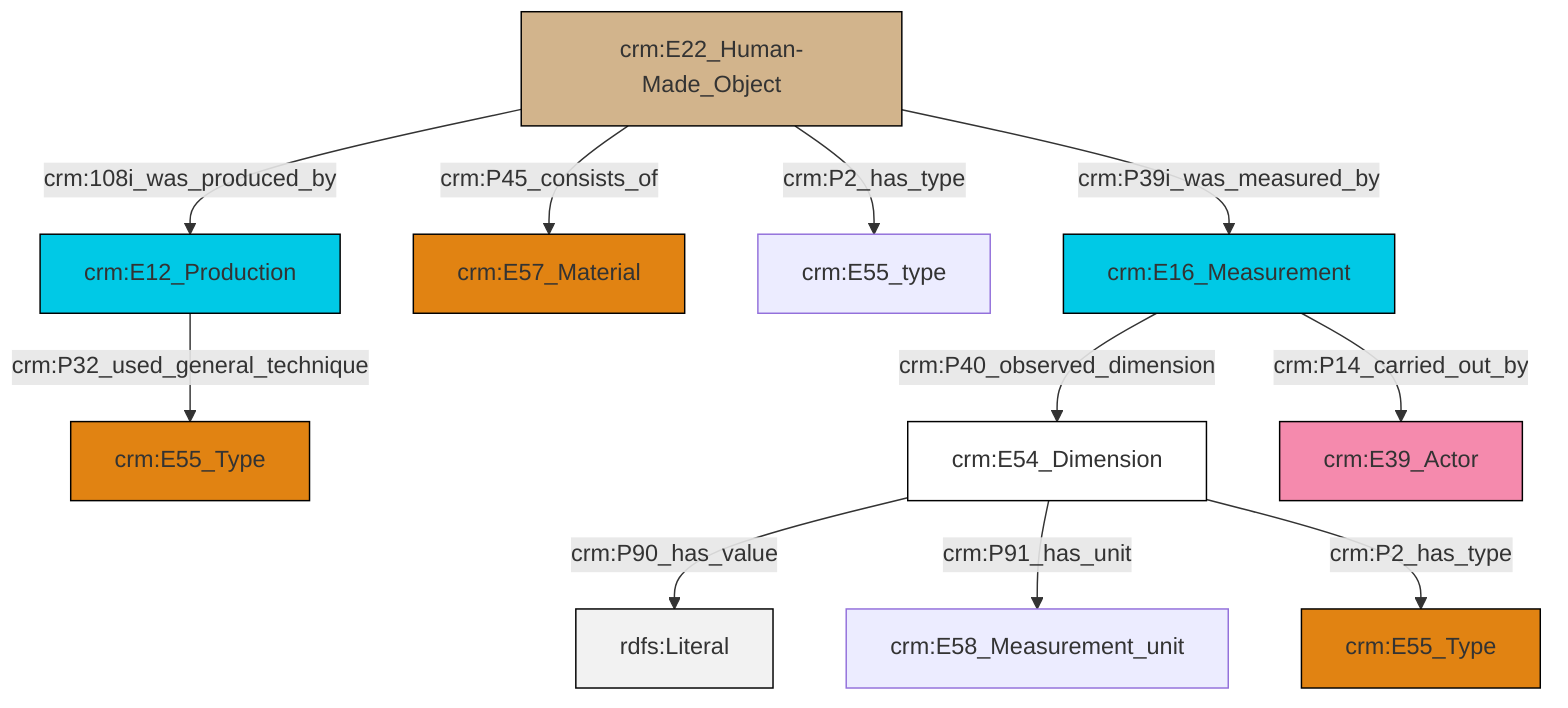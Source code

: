 graph TD
classDef Literal fill:#f2f2f2,stroke:#000000;
classDef CRM_Entity fill:#FFFFFF,stroke:#000000;
classDef Temporal_Entity fill:#00C9E6, stroke:#000000;
classDef Type fill:#E18312, stroke:#000000;
classDef Time-Span fill:#2C9C91, stroke:#000000;
classDef Appellation fill:#FFEB7F, stroke:#000000;
classDef Place fill:#008836, stroke:#000000;
classDef Persistent_Item fill:#B266B2, stroke:#000000;
classDef Conceptual_Object fill:#FFD700, stroke:#000000;
classDef Physical_Thing fill:#D2B48C, stroke:#000000;
classDef Actor fill:#f58aad, stroke:#000000;
classDef PC_Classes fill:#4ce600, stroke:#000000;
classDef Multi fill:#cccccc,stroke:#000000;

0["crm:E54_Dimension"]:::CRM_Entity -->|crm:P90_has_value| 1[rdfs:Literal]:::Literal
2["crm:E12_Production"]:::Temporal_Entity -->|crm:P32_used_general_technique| 3["crm:E55_Type"]:::Type
4["crm:E22_Human-Made_Object"]:::Physical_Thing -->|crm:108i_was_produced_by| 2["crm:E12_Production"]:::Temporal_Entity
6["crm:E16_Measurement"]:::Temporal_Entity -->|crm:P40_observed_dimension| 0["crm:E54_Dimension"]:::CRM_Entity
0["crm:E54_Dimension"]:::CRM_Entity -->|crm:P91_has_unit| 7["crm:E58_Measurement_unit"]:::Default
6["crm:E16_Measurement"]:::Temporal_Entity -->|crm:P14_carried_out_by| 15["crm:E39_Actor"]:::Actor
4["crm:E22_Human-Made_Object"]:::Physical_Thing -->|crm:P45_consists_of| 11["crm:E57_Material"]:::Type
0["crm:E54_Dimension"]:::CRM_Entity -->|crm:P2_has_type| 16["crm:E55_Type"]:::Type
4["crm:E22_Human-Made_Object"]:::Physical_Thing -->|crm:P2_has_type| 17["crm:E55_type"]:::Default
4["crm:E22_Human-Made_Object"]:::Physical_Thing -->|crm:P39i_was_measured_by| 6["crm:E16_Measurement"]:::Temporal_Entity
